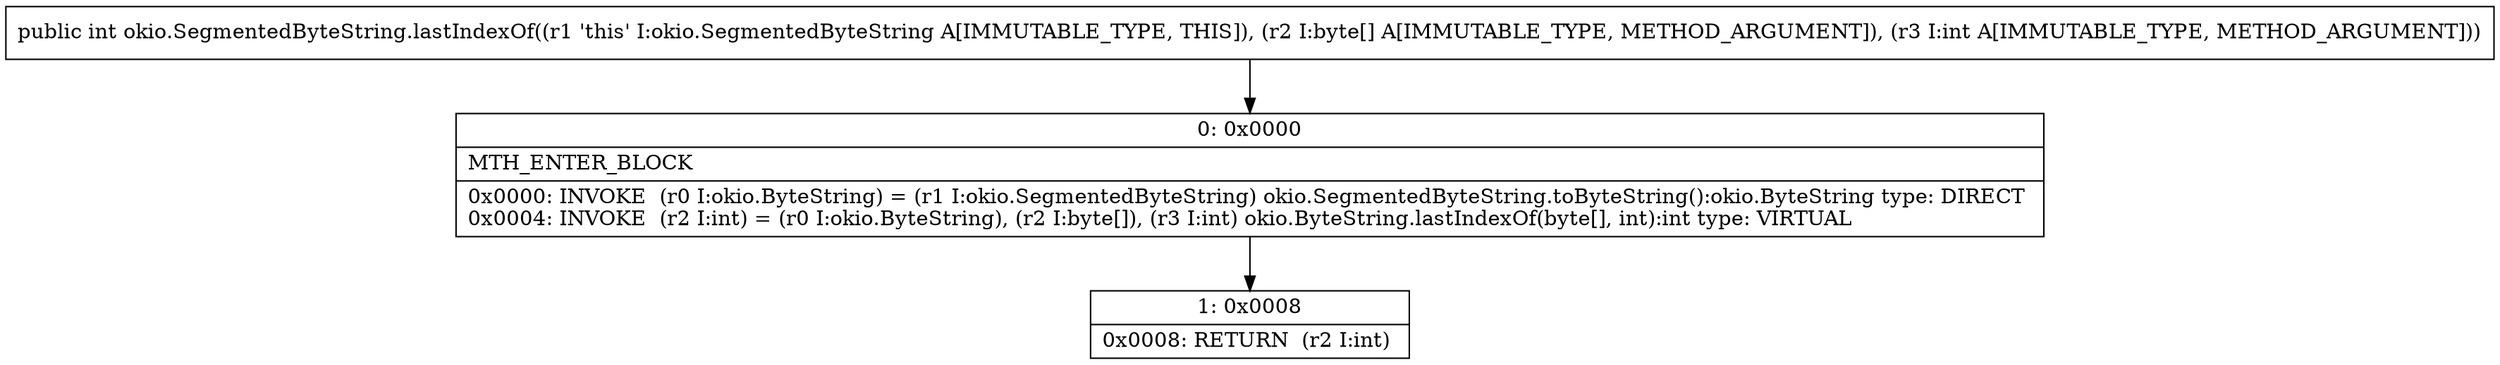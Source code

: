 digraph "CFG forokio.SegmentedByteString.lastIndexOf([BI)I" {
Node_0 [shape=record,label="{0\:\ 0x0000|MTH_ENTER_BLOCK\l|0x0000: INVOKE  (r0 I:okio.ByteString) = (r1 I:okio.SegmentedByteString) okio.SegmentedByteString.toByteString():okio.ByteString type: DIRECT \l0x0004: INVOKE  (r2 I:int) = (r0 I:okio.ByteString), (r2 I:byte[]), (r3 I:int) okio.ByteString.lastIndexOf(byte[], int):int type: VIRTUAL \l}"];
Node_1 [shape=record,label="{1\:\ 0x0008|0x0008: RETURN  (r2 I:int) \l}"];
MethodNode[shape=record,label="{public int okio.SegmentedByteString.lastIndexOf((r1 'this' I:okio.SegmentedByteString A[IMMUTABLE_TYPE, THIS]), (r2 I:byte[] A[IMMUTABLE_TYPE, METHOD_ARGUMENT]), (r3 I:int A[IMMUTABLE_TYPE, METHOD_ARGUMENT])) }"];
MethodNode -> Node_0;
Node_0 -> Node_1;
}

